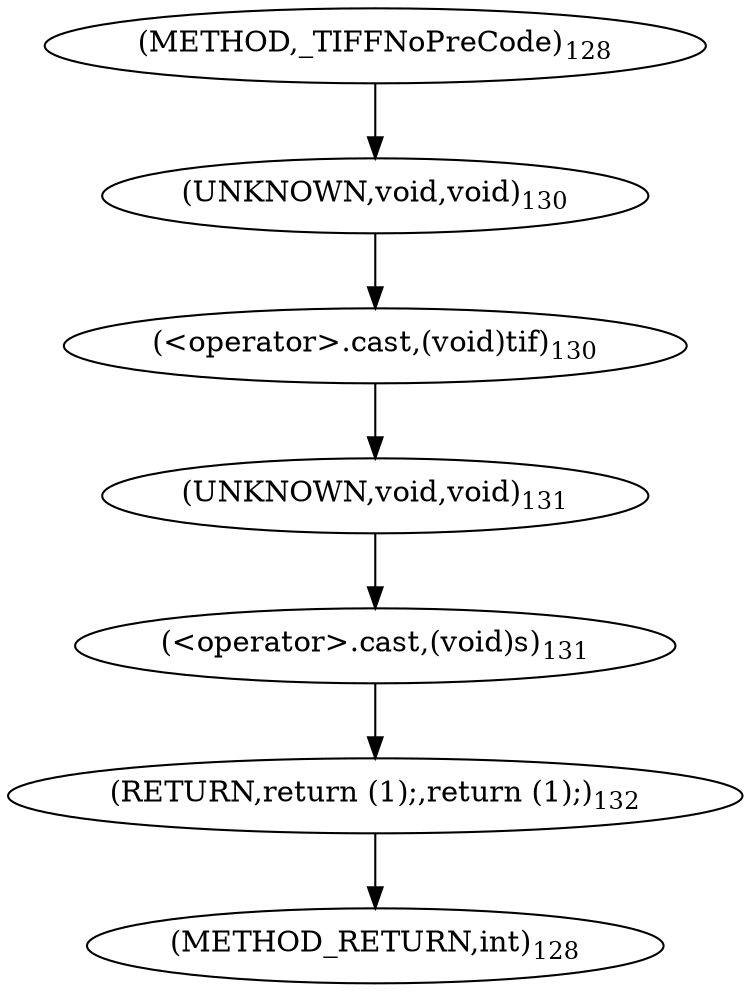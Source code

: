 digraph "_TIFFNoPreCode" {  
"1913" [label = <(&lt;operator&gt;.cast,(void)tif)<SUB>130</SUB>> ]
"1916" [label = <(&lt;operator&gt;.cast,(void)s)<SUB>131</SUB>> ]
"1919" [label = <(RETURN,return (1);,return (1);)<SUB>132</SUB>> ]
"1914" [label = <(UNKNOWN,void,void)<SUB>130</SUB>> ]
"1917" [label = <(UNKNOWN,void,void)<SUB>131</SUB>> ]
"1909" [label = <(METHOD,_TIFFNoPreCode)<SUB>128</SUB>> ]
"1921" [label = <(METHOD_RETURN,int)<SUB>128</SUB>> ]
  "1913" -> "1917" 
  "1916" -> "1919" 
  "1919" -> "1921" 
  "1914" -> "1913" 
  "1917" -> "1916" 
  "1909" -> "1914" 
}
